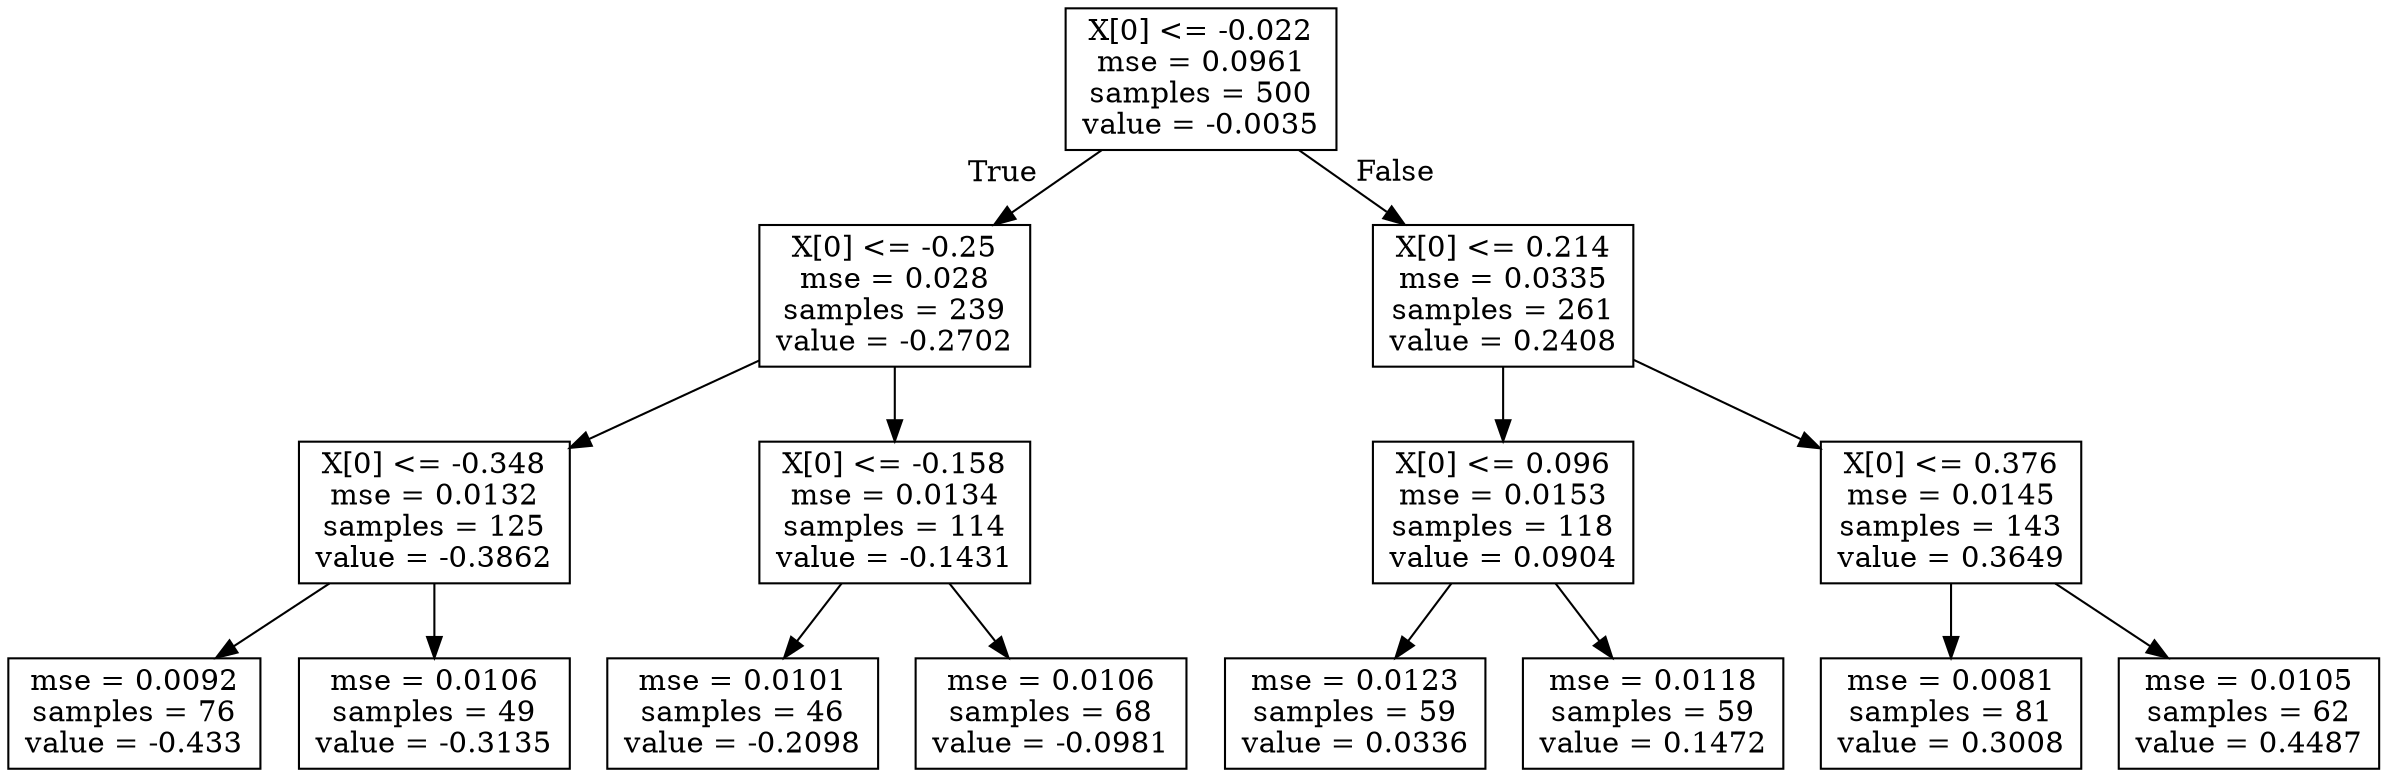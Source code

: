 digraph Tree {
node [shape=box] ;
0 [label="X[0] <= -0.022\nmse = 0.0961\nsamples = 500\nvalue = -0.0035"] ;
1 [label="X[0] <= -0.25\nmse = 0.028\nsamples = 239\nvalue = -0.2702"] ;
0 -> 1 [labeldistance=2.5, labelangle=45, headlabel="True"] ;
2 [label="X[0] <= -0.348\nmse = 0.0132\nsamples = 125\nvalue = -0.3862"] ;
1 -> 2 ;
3 [label="mse = 0.0092\nsamples = 76\nvalue = -0.433"] ;
2 -> 3 ;
4 [label="mse = 0.0106\nsamples = 49\nvalue = -0.3135"] ;
2 -> 4 ;
5 [label="X[0] <= -0.158\nmse = 0.0134\nsamples = 114\nvalue = -0.1431"] ;
1 -> 5 ;
6 [label="mse = 0.0101\nsamples = 46\nvalue = -0.2098"] ;
5 -> 6 ;
7 [label="mse = 0.0106\nsamples = 68\nvalue = -0.0981"] ;
5 -> 7 ;
8 [label="X[0] <= 0.214\nmse = 0.0335\nsamples = 261\nvalue = 0.2408"] ;
0 -> 8 [labeldistance=2.5, labelangle=-45, headlabel="False"] ;
9 [label="X[0] <= 0.096\nmse = 0.0153\nsamples = 118\nvalue = 0.0904"] ;
8 -> 9 ;
10 [label="mse = 0.0123\nsamples = 59\nvalue = 0.0336"] ;
9 -> 10 ;
11 [label="mse = 0.0118\nsamples = 59\nvalue = 0.1472"] ;
9 -> 11 ;
12 [label="X[0] <= 0.376\nmse = 0.0145\nsamples = 143\nvalue = 0.3649"] ;
8 -> 12 ;
13 [label="mse = 0.0081\nsamples = 81\nvalue = 0.3008"] ;
12 -> 13 ;
14 [label="mse = 0.0105\nsamples = 62\nvalue = 0.4487"] ;
12 -> 14 ;
}